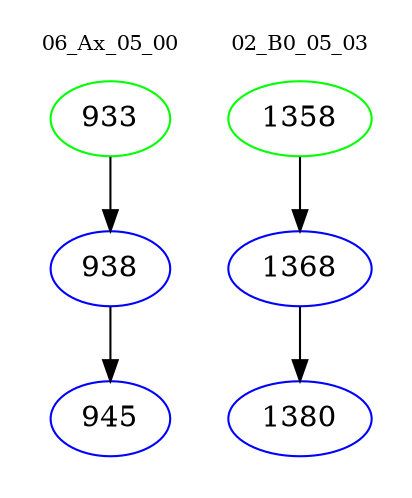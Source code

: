 digraph{
subgraph cluster_0 {
color = white
label = "06_Ax_05_00";
fontsize=10;
T0_933 [label="933", color="green"]
T0_933 -> T0_938 [color="black"]
T0_938 [label="938", color="blue"]
T0_938 -> T0_945 [color="black"]
T0_945 [label="945", color="blue"]
}
subgraph cluster_1 {
color = white
label = "02_B0_05_03";
fontsize=10;
T1_1358 [label="1358", color="green"]
T1_1358 -> T1_1368 [color="black"]
T1_1368 [label="1368", color="blue"]
T1_1368 -> T1_1380 [color="black"]
T1_1380 [label="1380", color="blue"]
}
}
